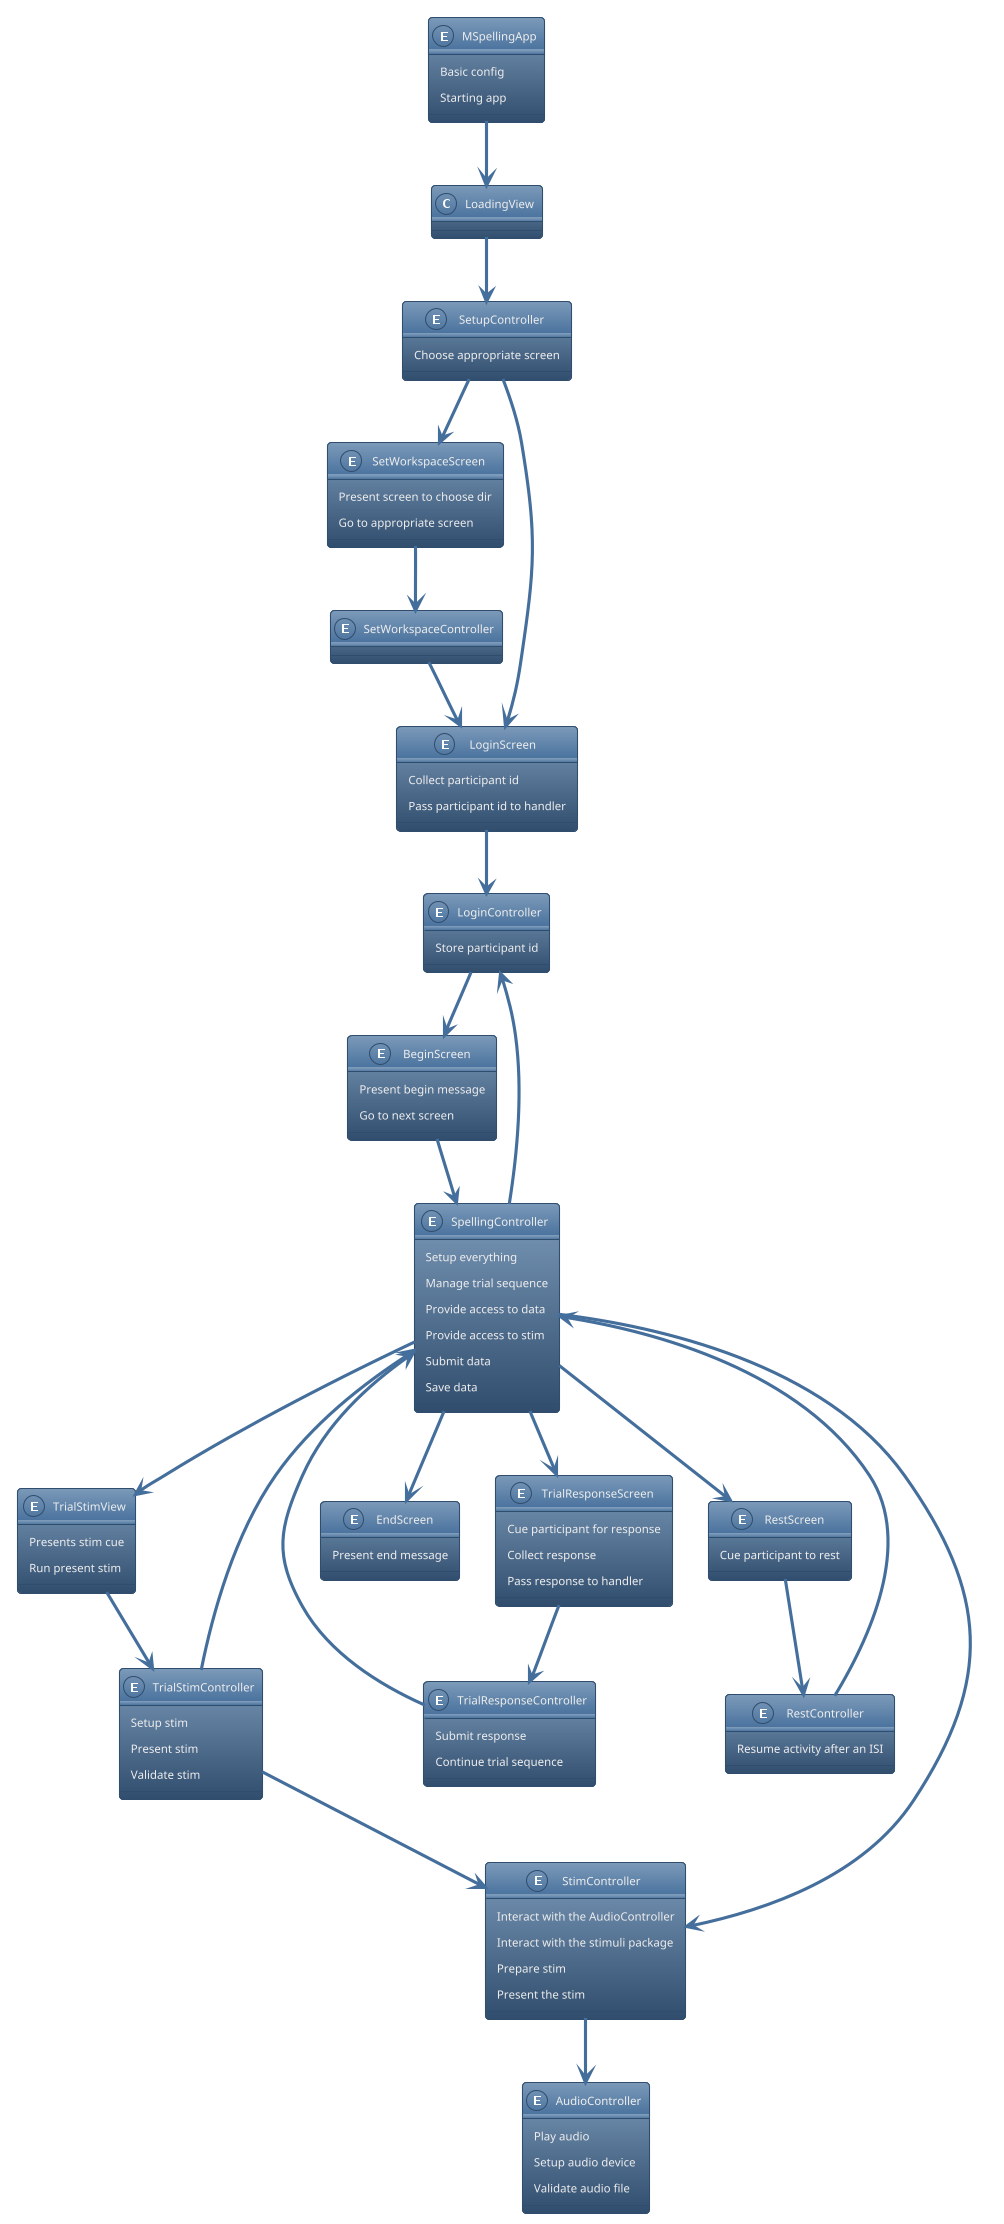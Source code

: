@startuml Entities and Responsibilities
!theme spacelab

entity MSpellingApp {
    Basic config
    Starting app
}

entity SetupController {
    Choose appropriate screen
}

entity SetWorkspaceScreen {
    Present screen to choose dir 
    Go to appropriate screen
}

entity SetWorkspaceController {
}

entity LoginScreen {
    Collect participant id
    Pass participant id to handler
}

entity LoginController {
    Store participant id
}

entity BeginScreen {
    Present begin message
    Go to next screen
}

entity SpellingController {
    Setup everything
    Manage trial sequence 
    Provide access to data
    Provide access to stim
    Submit data
    Save data
}

entity TrialStimView {
    Presents stim cue
    Run present stim
}

entity TrialStimController {
    Setup stim 
    Present stim
    Validate stim
}

entity TrialResponseScreen {
    Cue participant for response 
    Collect response
    Pass response to handler
}

entity TrialResponseController {
    Submit response
    Continue trial sequence
}

entity RestScreen {
    Cue participant to rest 
}

entity RestController {
    Resume activity after an ISI
}

entity EndScreen {
    Present end message
}

entity StimController {   
    Interact with the AudioController 
    Interact with the stimuli package
    Prepare stim 
    Present the stim
}

entity AudioController {
    Play audio
    Setup audio device
    Validate audio file
}

MSpellingApp --> LoadingView
LoadingView --> SetupController
SetupController --> SetWorkspaceScreen
SetupController --> LoginScreen
SetWorkspaceScreen --> SetWorkspaceController
SetWorkspaceController --> LoginScreen
LoginScreen --> LoginController
LoginController --> BeginScreen
BeginScreen --> SpellingController
SpellingController --> TrialStimView
TrialStimView --> TrialStimController
TrialStimController --> SpellingController
TrialStimController --> StimController
SpellingController --> TrialResponseScreen
TrialResponseScreen --> TrialResponseController
TrialResponseController --> SpellingController
SpellingController --> RestScreen
RestScreen --> RestController
RestController --> SpellingController
SpellingController --> EndScreen
SpellingController --> LoginController
SpellingController --> StimController
StimController --> AudioController
@enduml
